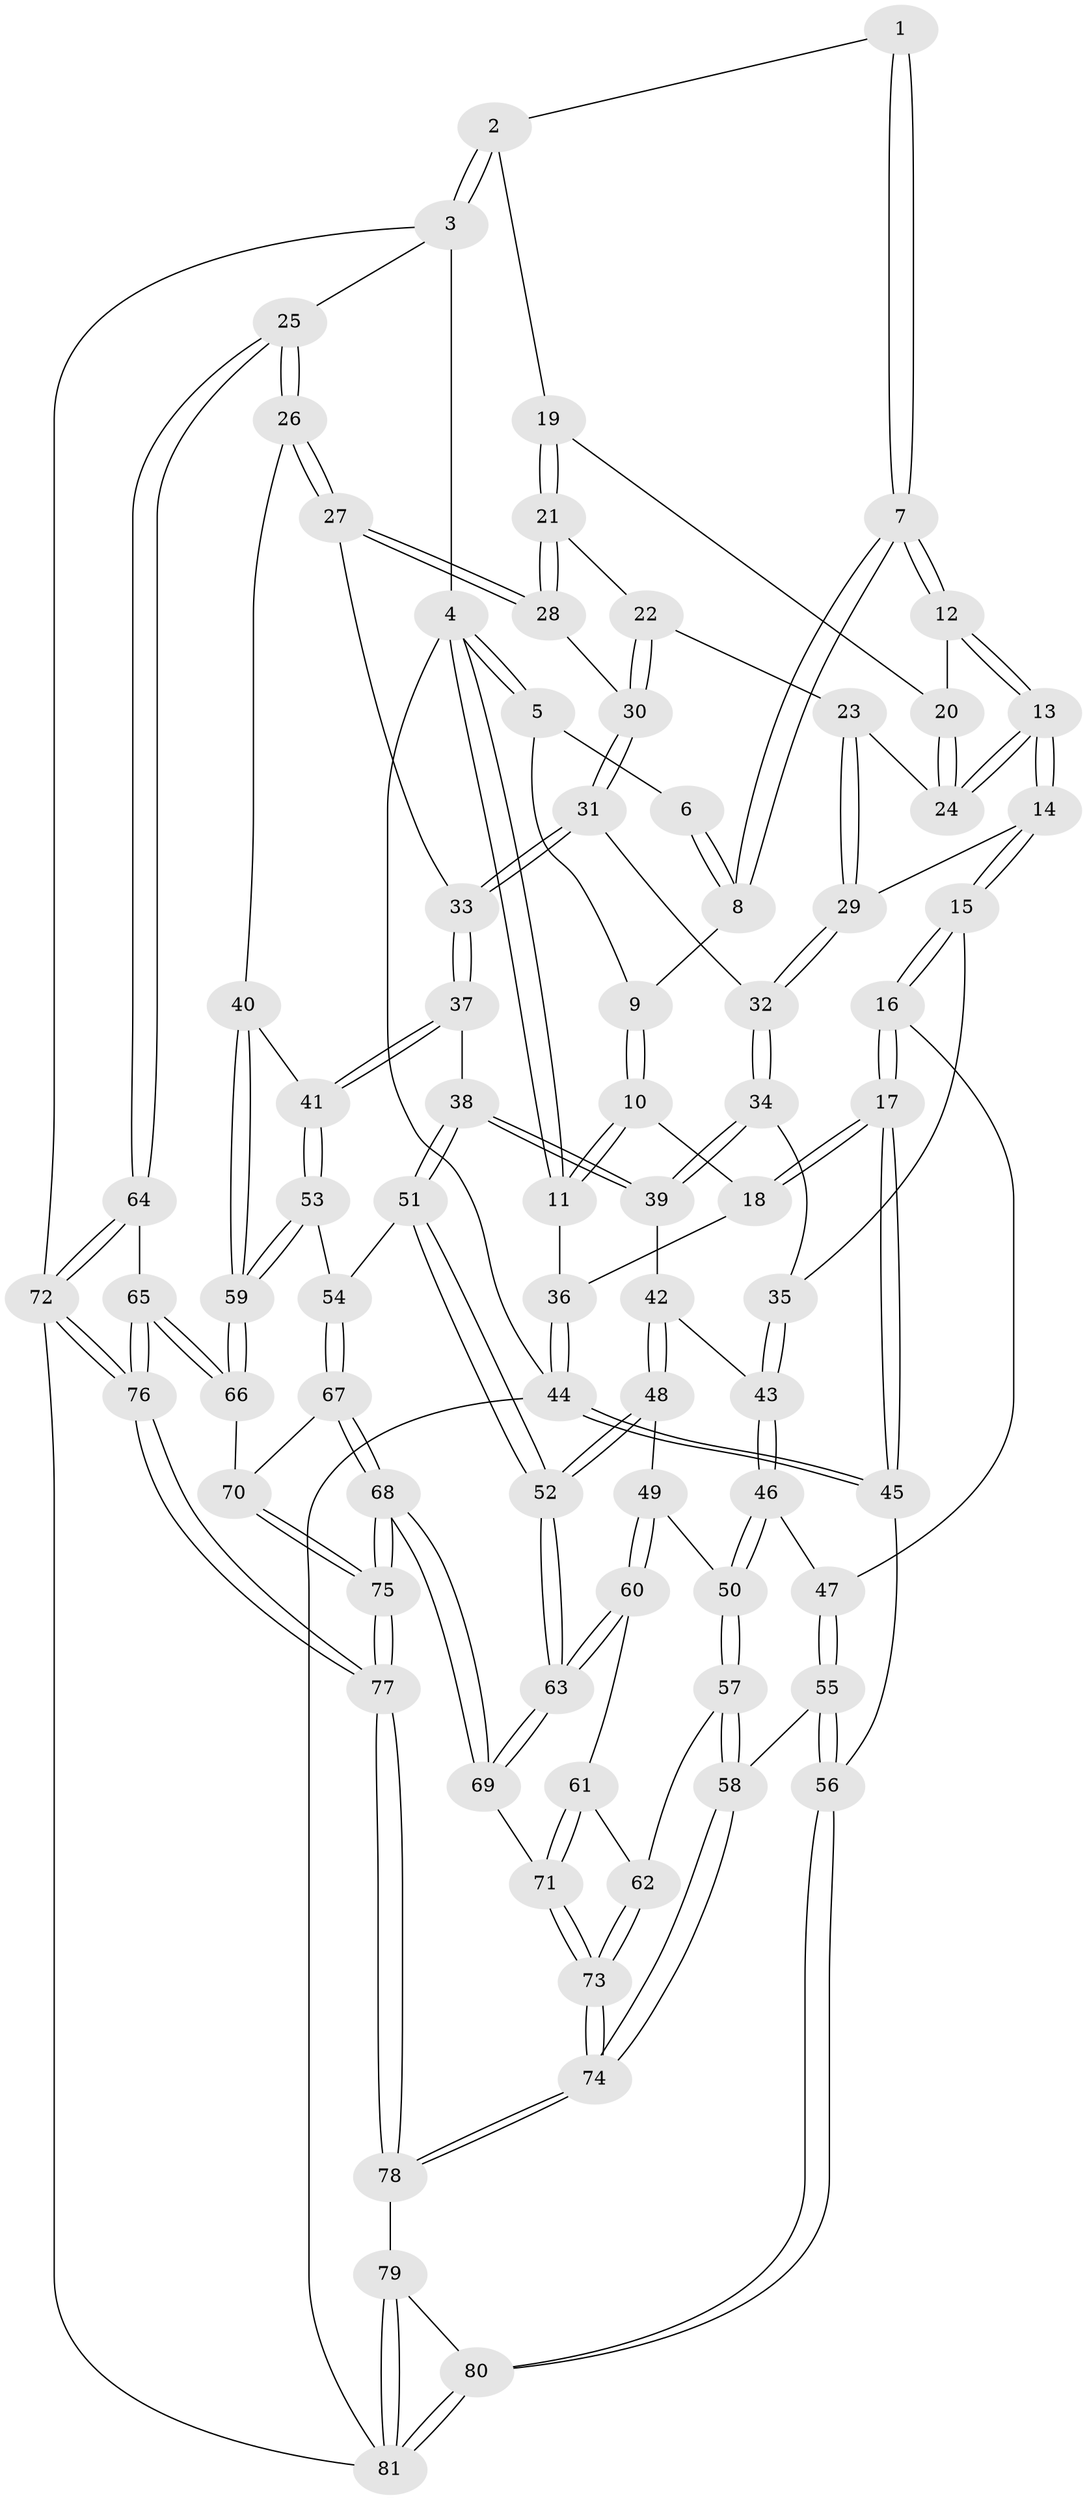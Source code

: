 // Generated by graph-tools (version 1.1) at 2025/03/03/09/25 03:03:11]
// undirected, 81 vertices, 199 edges
graph export_dot {
graph [start="1"]
  node [color=gray90,style=filled];
  1 [pos="+0.4859709271172228+0"];
  2 [pos="+0.7745458496564294+0"];
  3 [pos="+1+0"];
  4 [pos="+0+0"];
  5 [pos="+0.06965493366346803+0"];
  6 [pos="+0.26509919287609146+0"];
  7 [pos="+0.3702903902117469+0.12122506857814043"];
  8 [pos="+0.3563416235104152+0.11387816753287291"];
  9 [pos="+0.20176789679589058+0.10785030604454422"];
  10 [pos="+0.14314557711047843+0.2041779899906971"];
  11 [pos="+0+0"];
  12 [pos="+0.3864662133205148+0.13490539561762865"];
  13 [pos="+0.39426214372013785+0.22424294259599634"];
  14 [pos="+0.38250550089894453+0.29349636296727805"];
  15 [pos="+0.32205677942154914+0.3830614202791877"];
  16 [pos="+0.25104226110868166+0.4160734450013977"];
  17 [pos="+0.2337698556226252+0.41846642027943004"];
  18 [pos="+0.16693271406066115+0.3013974899889219"];
  19 [pos="+0.7716864521080953+0"];
  20 [pos="+0.5867699217970184+0.04376659934680817"];
  21 [pos="+0.7741705662746234+0"];
  22 [pos="+0.697084278853152+0.2330459079692755"];
  23 [pos="+0.5701034944844637+0.23385278658708786"];
  24 [pos="+0.5581751532484011+0.19748133641246335"];
  25 [pos="+1+0.4221754476028869"];
  26 [pos="+1+0.4206980982260775"];
  27 [pos="+0.9126643295359553+0.2902874953788833"];
  28 [pos="+0.8967525094566435+0.26635594830603665"];
  29 [pos="+0.5525052192429825+0.29279532369325006"];
  30 [pos="+0.7042731275535141+0.2685068578462407"];
  31 [pos="+0.6846331694153923+0.36701020651582755"];
  32 [pos="+0.6114610203180363+0.3703551777082556"];
  33 [pos="+0.7235822453052525+0.40192357991765104"];
  34 [pos="+0.5393885013025811+0.4410600081684847"];
  35 [pos="+0.3460085568127999+0.39242558090715896"];
  36 [pos="+0+0.30789815841351065"];
  37 [pos="+0.7555053973972928+0.49541632645681327"];
  38 [pos="+0.7343762658026635+0.5218175381124351"];
  39 [pos="+0.5578371670663416+0.5238643391127719"];
  40 [pos="+0.9513214534851013+0.5045906311796037"];
  41 [pos="+0.9094363711005097+0.5203405860044611"];
  42 [pos="+0.5527167530032631+0.5359202357407071"];
  43 [pos="+0.47312653703772783+0.542074390042098"];
  44 [pos="+0+0.6635005764539655"];
  45 [pos="+0.029804158533126165+0.6591350529700302"];
  46 [pos="+0.41596025025993877+0.5930177298784112"];
  47 [pos="+0.387562545987882+0.5748335971990737"];
  48 [pos="+0.5537948249797879+0.5949666014996206"];
  49 [pos="+0.5255923221164103+0.6372726221853414"];
  50 [pos="+0.44259620837774805+0.6386190306742434"];
  51 [pos="+0.7152226518761441+0.6077496925740108"];
  52 [pos="+0.6932404950668386+0.6447507801997073"];
  53 [pos="+0.8663959038141831+0.6524429614967631"];
  54 [pos="+0.8495649719419451+0.6615939633486911"];
  55 [pos="+0.2844932378674199+0.7518685332026817"];
  56 [pos="+0.1273052152360134+0.742629973979404"];
  57 [pos="+0.4221662048749261+0.6743413319017094"];
  58 [pos="+0.313881740299477+0.7574913016897532"];
  59 [pos="+0.9459480224949107+0.7366507279461209"];
  60 [pos="+0.5359910657163467+0.6690847461648415"];
  61 [pos="+0.5353798212620323+0.6732386480538369"];
  62 [pos="+0.4774381939429526+0.7320534106902521"];
  63 [pos="+0.69039549083401+0.7185639446856645"];
  64 [pos="+1+0.7647571854675955"];
  65 [pos="+0.9650887241980562+0.7545115470925746"];
  66 [pos="+0.9577868277943448+0.752813591976384"];
  67 [pos="+0.82322996920977+0.6987661807636125"];
  68 [pos="+0.724556886120598+0.7730520819495582"];
  69 [pos="+0.6978861540441281+0.750402258505072"];
  70 [pos="+0.8958091512058206+0.7793234853012587"];
  71 [pos="+0.5632122550956522+0.7968330859456175"];
  72 [pos="+1+1"];
  73 [pos="+0.4807486584868702+0.8784857129891693"];
  74 [pos="+0.478263538568477+0.8823689069482188"];
  75 [pos="+0.7734296438622781+0.8720792757609415"];
  76 [pos="+0.8072663937714253+1"];
  77 [pos="+0.786164704505765+1"];
  78 [pos="+0.514690659910889+1"];
  79 [pos="+0.502575056962845+1"];
  80 [pos="+0.1488418974018462+0.8179110872160908"];
  81 [pos="+0.08144038194572056+1"];
  1 -- 2;
  1 -- 7;
  1 -- 7;
  2 -- 3;
  2 -- 3;
  2 -- 19;
  3 -- 4;
  3 -- 25;
  3 -- 72;
  4 -- 5;
  4 -- 5;
  4 -- 11;
  4 -- 11;
  4 -- 44;
  5 -- 6;
  5 -- 9;
  6 -- 8;
  6 -- 8;
  7 -- 8;
  7 -- 8;
  7 -- 12;
  7 -- 12;
  8 -- 9;
  9 -- 10;
  9 -- 10;
  10 -- 11;
  10 -- 11;
  10 -- 18;
  11 -- 36;
  12 -- 13;
  12 -- 13;
  12 -- 20;
  13 -- 14;
  13 -- 14;
  13 -- 24;
  13 -- 24;
  14 -- 15;
  14 -- 15;
  14 -- 29;
  15 -- 16;
  15 -- 16;
  15 -- 35;
  16 -- 17;
  16 -- 17;
  16 -- 47;
  17 -- 18;
  17 -- 18;
  17 -- 45;
  17 -- 45;
  18 -- 36;
  19 -- 20;
  19 -- 21;
  19 -- 21;
  20 -- 24;
  20 -- 24;
  21 -- 22;
  21 -- 28;
  21 -- 28;
  22 -- 23;
  22 -- 30;
  22 -- 30;
  23 -- 24;
  23 -- 29;
  23 -- 29;
  25 -- 26;
  25 -- 26;
  25 -- 64;
  25 -- 64;
  26 -- 27;
  26 -- 27;
  26 -- 40;
  27 -- 28;
  27 -- 28;
  27 -- 33;
  28 -- 30;
  29 -- 32;
  29 -- 32;
  30 -- 31;
  30 -- 31;
  31 -- 32;
  31 -- 33;
  31 -- 33;
  32 -- 34;
  32 -- 34;
  33 -- 37;
  33 -- 37;
  34 -- 35;
  34 -- 39;
  34 -- 39;
  35 -- 43;
  35 -- 43;
  36 -- 44;
  36 -- 44;
  37 -- 38;
  37 -- 41;
  37 -- 41;
  38 -- 39;
  38 -- 39;
  38 -- 51;
  38 -- 51;
  39 -- 42;
  40 -- 41;
  40 -- 59;
  40 -- 59;
  41 -- 53;
  41 -- 53;
  42 -- 43;
  42 -- 48;
  42 -- 48;
  43 -- 46;
  43 -- 46;
  44 -- 45;
  44 -- 45;
  44 -- 81;
  45 -- 56;
  46 -- 47;
  46 -- 50;
  46 -- 50;
  47 -- 55;
  47 -- 55;
  48 -- 49;
  48 -- 52;
  48 -- 52;
  49 -- 50;
  49 -- 60;
  49 -- 60;
  50 -- 57;
  50 -- 57;
  51 -- 52;
  51 -- 52;
  51 -- 54;
  52 -- 63;
  52 -- 63;
  53 -- 54;
  53 -- 59;
  53 -- 59;
  54 -- 67;
  54 -- 67;
  55 -- 56;
  55 -- 56;
  55 -- 58;
  56 -- 80;
  56 -- 80;
  57 -- 58;
  57 -- 58;
  57 -- 62;
  58 -- 74;
  58 -- 74;
  59 -- 66;
  59 -- 66;
  60 -- 61;
  60 -- 63;
  60 -- 63;
  61 -- 62;
  61 -- 71;
  61 -- 71;
  62 -- 73;
  62 -- 73;
  63 -- 69;
  63 -- 69;
  64 -- 65;
  64 -- 72;
  64 -- 72;
  65 -- 66;
  65 -- 66;
  65 -- 76;
  65 -- 76;
  66 -- 70;
  67 -- 68;
  67 -- 68;
  67 -- 70;
  68 -- 69;
  68 -- 69;
  68 -- 75;
  68 -- 75;
  69 -- 71;
  70 -- 75;
  70 -- 75;
  71 -- 73;
  71 -- 73;
  72 -- 76;
  72 -- 76;
  72 -- 81;
  73 -- 74;
  73 -- 74;
  74 -- 78;
  74 -- 78;
  75 -- 77;
  75 -- 77;
  76 -- 77;
  76 -- 77;
  77 -- 78;
  77 -- 78;
  78 -- 79;
  79 -- 80;
  79 -- 81;
  79 -- 81;
  80 -- 81;
  80 -- 81;
}
